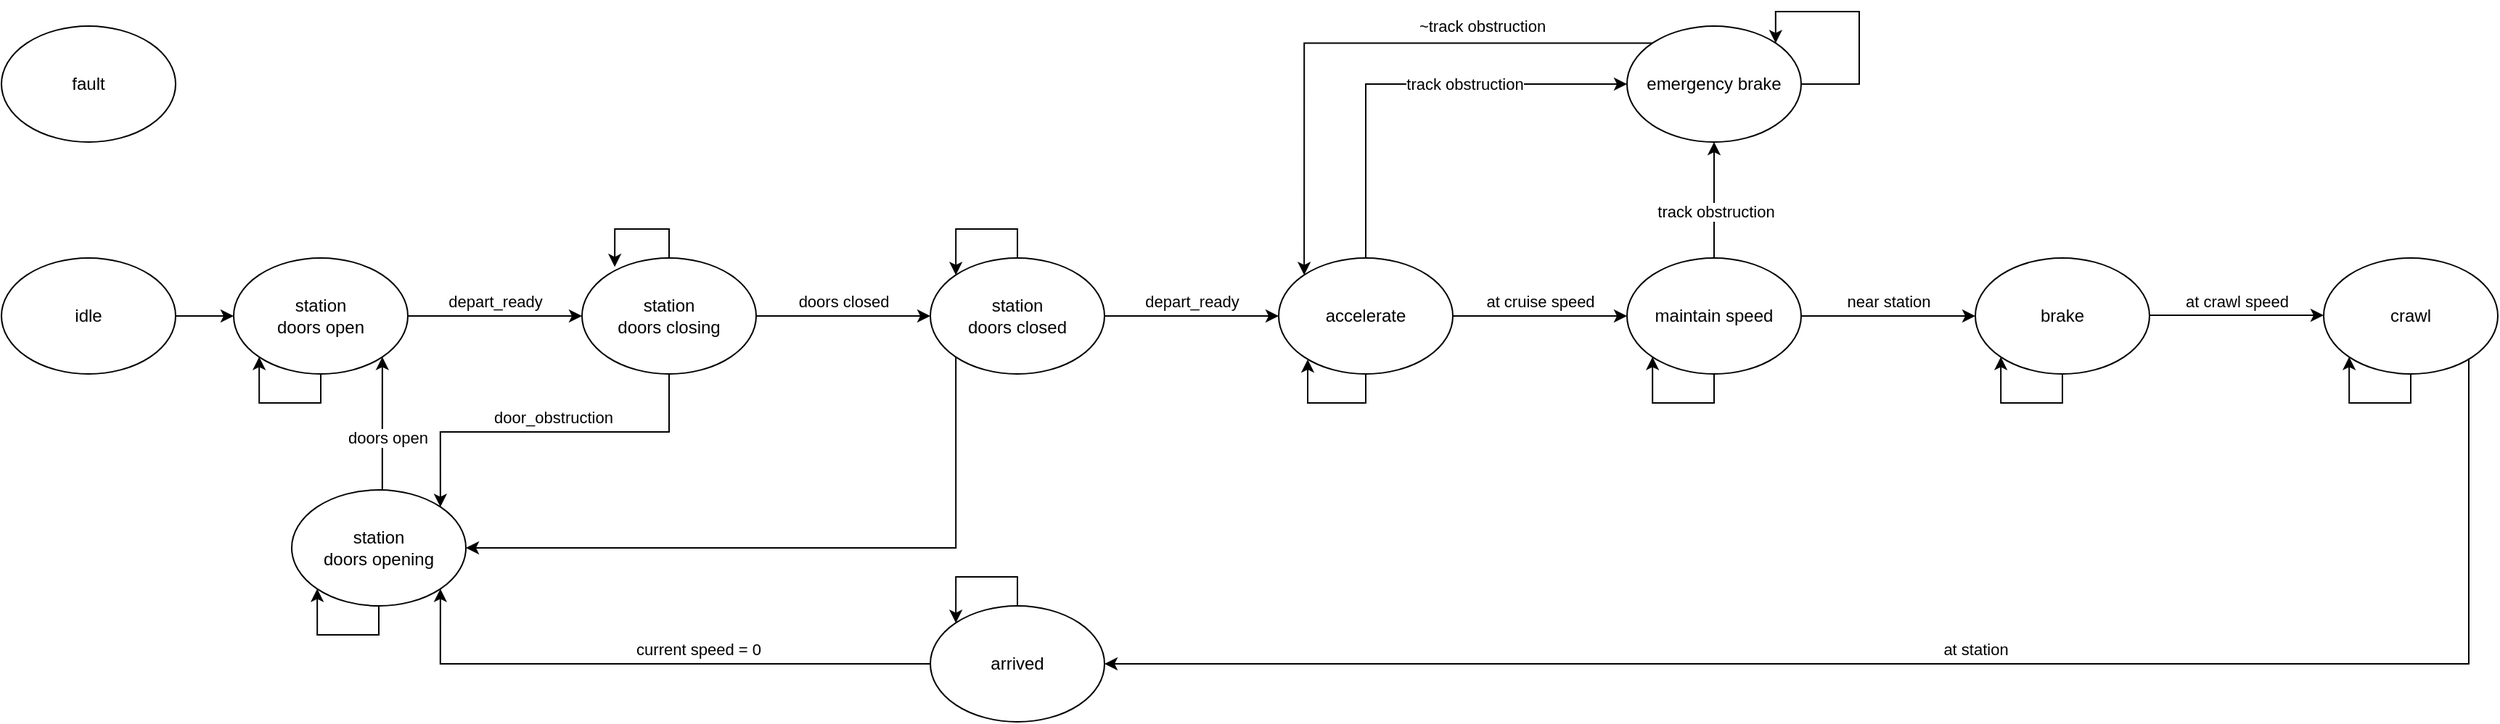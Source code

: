 <mxfile version="13.7.5" type="device"><diagram id="4xPBno5rkU-6BPbwYltw" name="Page-1"><mxGraphModel dx="1250" dy="1353" grid="1" gridSize="10" guides="1" tooltips="1" connect="1" arrows="1" fold="1" page="0" pageScale="1" pageWidth="850" pageHeight="1100" math="0" shadow="0"><root><mxCell id="0"/><mxCell id="1" parent="0"/><mxCell id="G5CualEOWfYQr4btxDzx-3" style="edgeStyle=orthogonalEdgeStyle;rounded=0;orthogonalLoop=1;jettySize=auto;html=1;entryX=0;entryY=0.5;entryDx=0;entryDy=0;" parent="1" source="G5CualEOWfYQr4btxDzx-1" target="G5CualEOWfYQr4btxDzx-2" edge="1"><mxGeometry relative="1" as="geometry"/></mxCell><mxCell id="G5CualEOWfYQr4btxDzx-1" value="idle" style="ellipse;whiteSpace=wrap;html=1;" parent="1" vertex="1"><mxGeometry x="-120" y="120" width="120" height="80" as="geometry"/></mxCell><mxCell id="G5CualEOWfYQr4btxDzx-6" style="edgeStyle=orthogonalEdgeStyle;rounded=0;orthogonalLoop=1;jettySize=auto;html=1;entryX=0;entryY=0.5;entryDx=0;entryDy=0;" parent="1" source="G5CualEOWfYQr4btxDzx-2" target="G5CualEOWfYQr4btxDzx-5" edge="1"><mxGeometry relative="1" as="geometry"/></mxCell><mxCell id="G5CualEOWfYQr4btxDzx-29" value="depart_ready" style="edgeLabel;html=1;align=center;verticalAlign=middle;resizable=0;points=[];" parent="G5CualEOWfYQr4btxDzx-6" vertex="1" connectable="0"><mxGeometry x="0.282" y="2" relative="1" as="geometry"><mxPoint x="-17.24" y="-8" as="offset"/></mxGeometry></mxCell><mxCell id="G5CualEOWfYQr4btxDzx-2" value="station&lt;br&gt;doors open" style="ellipse;whiteSpace=wrap;html=1;" parent="1" vertex="1"><mxGeometry x="40" y="120" width="120" height="80" as="geometry"/></mxCell><mxCell id="G5CualEOWfYQr4btxDzx-8" style="edgeStyle=orthogonalEdgeStyle;rounded=0;orthogonalLoop=1;jettySize=auto;html=1;entryX=0;entryY=0.5;entryDx=0;entryDy=0;" parent="1" source="G5CualEOWfYQr4btxDzx-5" target="G5CualEOWfYQr4btxDzx-7" edge="1"><mxGeometry relative="1" as="geometry"/></mxCell><mxCell id="G5CualEOWfYQr4btxDzx-59" style="edgeStyle=orthogonalEdgeStyle;rounded=0;orthogonalLoop=1;jettySize=auto;html=1;entryX=1;entryY=0;entryDx=0;entryDy=0;" parent="1" source="G5CualEOWfYQr4btxDzx-5" target="G5CualEOWfYQr4btxDzx-53" edge="1"><mxGeometry relative="1" as="geometry"><Array as="points"><mxPoint x="340" y="240"/><mxPoint x="182" y="240"/></Array></mxGeometry></mxCell><mxCell id="G5CualEOWfYQr4btxDzx-60" value="door_obstruction" style="edgeLabel;html=1;align=center;verticalAlign=middle;resizable=0;points=[];" parent="G5CualEOWfYQr4btxDzx-59" vertex="1" connectable="0"><mxGeometry x="-0.285" y="-1" relative="1" as="geometry"><mxPoint x="-30.83" y="-9" as="offset"/></mxGeometry></mxCell><mxCell id="G5CualEOWfYQr4btxDzx-5" value="station&lt;br&gt;doors closing" style="ellipse;whiteSpace=wrap;html=1;" parent="1" vertex="1"><mxGeometry x="280" y="120" width="120" height="80" as="geometry"/></mxCell><mxCell id="G5CualEOWfYQr4btxDzx-12" style="edgeStyle=orthogonalEdgeStyle;rounded=0;orthogonalLoop=1;jettySize=auto;html=1;entryX=0;entryY=0.5;entryDx=0;entryDy=0;" parent="1" source="G5CualEOWfYQr4btxDzx-7" target="G5CualEOWfYQr4btxDzx-11" edge="1"><mxGeometry relative="1" as="geometry"/></mxCell><mxCell id="1Pv_SaKGkSk0e1tLULSW-1" style="edgeStyle=orthogonalEdgeStyle;rounded=0;orthogonalLoop=1;jettySize=auto;html=1;exitX=0;exitY=1;exitDx=0;exitDy=0;entryX=1;entryY=0.5;entryDx=0;entryDy=0;" parent="1" source="G5CualEOWfYQr4btxDzx-7" target="G5CualEOWfYQr4btxDzx-53" edge="1"><mxGeometry relative="1" as="geometry"><Array as="points"><mxPoint x="538" y="320"/></Array></mxGeometry></mxCell><mxCell id="G5CualEOWfYQr4btxDzx-7" value="station&lt;br&gt;doors closed" style="ellipse;whiteSpace=wrap;html=1;" parent="1" vertex="1"><mxGeometry x="520" y="120" width="120" height="80" as="geometry"/></mxCell><mxCell id="G5CualEOWfYQr4btxDzx-14" style="edgeStyle=orthogonalEdgeStyle;rounded=0;orthogonalLoop=1;jettySize=auto;html=1;entryX=0;entryY=0.5;entryDx=0;entryDy=0;" parent="1" source="G5CualEOWfYQr4btxDzx-11" target="G5CualEOWfYQr4btxDzx-13" edge="1"><mxGeometry relative="1" as="geometry"/></mxCell><mxCell id="G5CualEOWfYQr4btxDzx-36" value="at cruise speed" style="edgeLabel;html=1;align=center;verticalAlign=middle;resizable=0;points=[];" parent="G5CualEOWfYQr4btxDzx-14" vertex="1" connectable="0"><mxGeometry x="0.133" relative="1" as="geometry"><mxPoint x="-8.28" y="-10" as="offset"/></mxGeometry></mxCell><mxCell id="G5CualEOWfYQr4btxDzx-40" style="edgeStyle=orthogonalEdgeStyle;rounded=0;orthogonalLoop=1;jettySize=auto;html=1;entryX=0;entryY=0.5;entryDx=0;entryDy=0;" parent="1" source="G5CualEOWfYQr4btxDzx-11" target="G5CualEOWfYQr4btxDzx-38" edge="1"><mxGeometry relative="1" as="geometry"><mxPoint x="800" y="-10" as="targetPoint"/><Array as="points"><mxPoint x="820"/></Array></mxGeometry></mxCell><mxCell id="G5CualEOWfYQr4btxDzx-42" value="track obstruction" style="edgeLabel;html=1;align=center;verticalAlign=middle;resizable=0;points=[];" parent="G5CualEOWfYQr4btxDzx-40" vertex="1" connectable="0"><mxGeometry x="0.253" relative="1" as="geometry"><mxPoint as="offset"/></mxGeometry></mxCell><mxCell id="G5CualEOWfYQr4btxDzx-11" value="accelerate" style="ellipse;whiteSpace=wrap;html=1;" parent="1" vertex="1"><mxGeometry x="760" y="120" width="120" height="80" as="geometry"/></mxCell><mxCell id="G5CualEOWfYQr4btxDzx-15" style="edgeStyle=orthogonalEdgeStyle;rounded=0;orthogonalLoop=1;jettySize=auto;html=1;entryX=0;entryY=0.5;entryDx=0;entryDy=0;" parent="1" source="G5CualEOWfYQr4btxDzx-13" target="G5CualEOWfYQr4btxDzx-18" edge="1"><mxGeometry relative="1" as="geometry"><mxPoint x="1160" y="160" as="targetPoint"/></mxGeometry></mxCell><mxCell id="G5CualEOWfYQr4btxDzx-37" value="near station" style="edgeLabel;html=1;align=center;verticalAlign=middle;resizable=0;points=[];" parent="G5CualEOWfYQr4btxDzx-15" vertex="1" connectable="0"><mxGeometry x="-0.363" relative="1" as="geometry"><mxPoint x="21.9" y="-10" as="offset"/></mxGeometry></mxCell><mxCell id="G5CualEOWfYQr4btxDzx-39" style="edgeStyle=orthogonalEdgeStyle;rounded=0;orthogonalLoop=1;jettySize=auto;html=1;exitX=0.5;exitY=0;exitDx=0;exitDy=0;entryX=0.5;entryY=1;entryDx=0;entryDy=0;" parent="1" source="G5CualEOWfYQr4btxDzx-13" target="G5CualEOWfYQr4btxDzx-38" edge="1"><mxGeometry relative="1" as="geometry"/></mxCell><mxCell id="G5CualEOWfYQr4btxDzx-43" value="track obstruction" style="edgeLabel;html=1;align=center;verticalAlign=middle;resizable=0;points=[];" parent="G5CualEOWfYQr4btxDzx-39" vertex="1" connectable="0"><mxGeometry x="-0.197" y="-1" relative="1" as="geometry"><mxPoint as="offset"/></mxGeometry></mxCell><mxCell id="G5CualEOWfYQr4btxDzx-13" value="maintain speed" style="ellipse;whiteSpace=wrap;html=1;" parent="1" vertex="1"><mxGeometry x="1000" y="120" width="120" height="80" as="geometry"/></mxCell><mxCell id="G5CualEOWfYQr4btxDzx-16" style="edgeStyle=orthogonalEdgeStyle;rounded=0;orthogonalLoop=1;jettySize=auto;html=1;exitX=0.5;exitY=1;exitDx=0;exitDy=0;entryX=0;entryY=1;entryDx=0;entryDy=0;" parent="1" source="G5CualEOWfYQr4btxDzx-2" target="G5CualEOWfYQr4btxDzx-2" edge="1"><mxGeometry relative="1" as="geometry"/></mxCell><mxCell id="G5CualEOWfYQr4btxDzx-18" value="brake" style="ellipse;whiteSpace=wrap;html=1;" parent="1" vertex="1"><mxGeometry x="1240" y="120" width="120" height="80" as="geometry"/></mxCell><mxCell id="G5CualEOWfYQr4btxDzx-30" value="doors closed" style="edgeLabel;html=1;align=center;verticalAlign=middle;resizable=0;points=[];" parent="1" vertex="1" connectable="0"><mxGeometry x="460.001" y="150" as="geometry"/></mxCell><mxCell id="G5CualEOWfYQr4btxDzx-35" style="edgeStyle=orthogonalEdgeStyle;rounded=0;orthogonalLoop=1;jettySize=auto;html=1;entryX=0;entryY=1;entryDx=0;entryDy=0;exitX=0.5;exitY=1;exitDx=0;exitDy=0;" parent="1" source="G5CualEOWfYQr4btxDzx-11" edge="1"><mxGeometry relative="1" as="geometry"><mxPoint x="801" y="202" as="sourcePoint"/><mxPoint x="780.004" y="190.004" as="targetPoint"/><Array as="points"><mxPoint x="820" y="220"/><mxPoint x="780" y="220"/></Array></mxGeometry></mxCell><mxCell id="G5CualEOWfYQr4btxDzx-41" style="edgeStyle=orthogonalEdgeStyle;rounded=0;orthogonalLoop=1;jettySize=auto;html=1;exitX=0;exitY=0;exitDx=0;exitDy=0;entryX=0;entryY=0;entryDx=0;entryDy=0;" parent="1" source="G5CualEOWfYQr4btxDzx-38" target="G5CualEOWfYQr4btxDzx-11" edge="1"><mxGeometry relative="1" as="geometry"/></mxCell><mxCell id="G5CualEOWfYQr4btxDzx-45" style="edgeStyle=orthogonalEdgeStyle;rounded=0;orthogonalLoop=1;jettySize=auto;html=1;exitX=1;exitY=0.5;exitDx=0;exitDy=0;entryX=1;entryY=0;entryDx=0;entryDy=0;" parent="1" source="G5CualEOWfYQr4btxDzx-38" target="G5CualEOWfYQr4btxDzx-38" edge="1"><mxGeometry relative="1" as="geometry"><mxPoint x="1160" y="-50" as="targetPoint"/><Array as="points"><mxPoint x="1160"/><mxPoint x="1160" y="-50"/><mxPoint x="1102" y="-50"/></Array></mxGeometry></mxCell><mxCell id="G5CualEOWfYQr4btxDzx-46" value="~track obstruction" style="edgeLabel;html=1;align=center;verticalAlign=middle;resizable=0;points=[];" parent="G5CualEOWfYQr4btxDzx-45" vertex="1" connectable="0"><mxGeometry x="0.241" relative="1" as="geometry"><mxPoint x="-245" y="10" as="offset"/></mxGeometry></mxCell><mxCell id="G5CualEOWfYQr4btxDzx-38" value="emergency brake" style="ellipse;whiteSpace=wrap;html=1;" parent="1" vertex="1"><mxGeometry x="1000" y="-40" width="120" height="80" as="geometry"/></mxCell><mxCell id="G5CualEOWfYQr4btxDzx-47" style="edgeStyle=orthogonalEdgeStyle;rounded=0;orthogonalLoop=1;jettySize=auto;html=1;exitX=0.5;exitY=1;exitDx=0;exitDy=0;entryX=0;entryY=1;entryDx=0;entryDy=0;" parent="1" source="G5CualEOWfYQr4btxDzx-13" target="G5CualEOWfYQr4btxDzx-13" edge="1"><mxGeometry relative="1" as="geometry"/></mxCell><mxCell id="G5CualEOWfYQr4btxDzx-48" style="edgeStyle=orthogonalEdgeStyle;rounded=0;orthogonalLoop=1;jettySize=auto;html=1;exitX=0.5;exitY=1;exitDx=0;exitDy=0;entryX=0;entryY=1;entryDx=0;entryDy=0;" parent="1" source="G5CualEOWfYQr4btxDzx-18" target="G5CualEOWfYQr4btxDzx-18" edge="1"><mxGeometry relative="1" as="geometry"/></mxCell><mxCell id="G5CualEOWfYQr4btxDzx-54" style="edgeStyle=orthogonalEdgeStyle;rounded=0;orthogonalLoop=1;jettySize=auto;html=1;entryX=1;entryY=1;entryDx=0;entryDy=0;" parent="1" source="G5CualEOWfYQr4btxDzx-53" target="G5CualEOWfYQr4btxDzx-2" edge="1"><mxGeometry relative="1" as="geometry"><Array as="points"><mxPoint x="142" y="240"/></Array></mxGeometry></mxCell><mxCell id="G5CualEOWfYQr4btxDzx-57" value="doors open" style="edgeLabel;html=1;align=center;verticalAlign=middle;resizable=0;points=[];" parent="G5CualEOWfYQr4btxDzx-54" vertex="1" connectable="0"><mxGeometry x="-0.127" y="-4" relative="1" as="geometry"><mxPoint x="-1" y="4" as="offset"/></mxGeometry></mxCell><mxCell id="G5CualEOWfYQr4btxDzx-53" value="station&lt;br&gt;doors opening" style="ellipse;whiteSpace=wrap;html=1;" parent="1" vertex="1"><mxGeometry x="80" y="280" width="120" height="80" as="geometry"/></mxCell><mxCell id="G5CualEOWfYQr4btxDzx-56" style="edgeStyle=orthogonalEdgeStyle;rounded=0;orthogonalLoop=1;jettySize=auto;html=1;exitX=0.5;exitY=1;exitDx=0;exitDy=0;entryX=0;entryY=1;entryDx=0;entryDy=0;" parent="1" source="G5CualEOWfYQr4btxDzx-53" target="G5CualEOWfYQr4btxDzx-53" edge="1"><mxGeometry relative="1" as="geometry"/></mxCell><mxCell id="G5CualEOWfYQr4btxDzx-58" style="edgeStyle=orthogonalEdgeStyle;rounded=0;orthogonalLoop=1;jettySize=auto;html=1;entryX=0.188;entryY=0.077;entryDx=0;entryDy=0;entryPerimeter=0;" parent="1" source="G5CualEOWfYQr4btxDzx-5" target="G5CualEOWfYQr4btxDzx-5" edge="1"><mxGeometry relative="1" as="geometry"><Array as="points"><mxPoint x="340" y="100"/><mxPoint x="303" y="100"/></Array></mxGeometry></mxCell><mxCell id="1Pv_SaKGkSk0e1tLULSW-2" style="edgeStyle=orthogonalEdgeStyle;rounded=0;orthogonalLoop=1;jettySize=auto;html=1;exitX=0.5;exitY=0;exitDx=0;exitDy=0;entryX=0;entryY=0;entryDx=0;entryDy=0;" parent="1" source="G5CualEOWfYQr4btxDzx-7" target="G5CualEOWfYQr4btxDzx-7" edge="1"><mxGeometry relative="1" as="geometry"><Array as="points"><mxPoint x="580" y="100"/><mxPoint x="538" y="100"/></Array></mxGeometry></mxCell><mxCell id="1Pv_SaKGkSk0e1tLULSW-3" value="depart_ready" style="edgeLabel;html=1;align=center;verticalAlign=middle;resizable=0;points=[];" parent="1" vertex="1" connectable="0"><mxGeometry x="700" y="150" as="geometry"/></mxCell><mxCell id="1Pv_SaKGkSk0e1tLULSW-5" style="edgeStyle=orthogonalEdgeStyle;rounded=0;orthogonalLoop=1;jettySize=auto;html=1;entryX=1;entryY=1;entryDx=0;entryDy=0;" parent="1" source="1Pv_SaKGkSk0e1tLULSW-4" target="G5CualEOWfYQr4btxDzx-53" edge="1"><mxGeometry relative="1" as="geometry"><Array as="points"><mxPoint x="182" y="400"/></Array></mxGeometry></mxCell><mxCell id="1Pv_SaKGkSk0e1tLULSW-4" value="arrived" style="ellipse;whiteSpace=wrap;html=1;" parent="1" vertex="1"><mxGeometry x="520" y="360" width="120" height="80" as="geometry"/></mxCell><mxCell id="1Pv_SaKGkSk0e1tLULSW-7" style="edgeStyle=orthogonalEdgeStyle;rounded=0;orthogonalLoop=1;jettySize=auto;html=1;entryX=0;entryY=0;entryDx=0;entryDy=0;" parent="1" source="1Pv_SaKGkSk0e1tLULSW-4" target="1Pv_SaKGkSk0e1tLULSW-4" edge="1"><mxGeometry relative="1" as="geometry"><Array as="points"><mxPoint x="580" y="340"/><mxPoint x="538" y="340"/></Array></mxGeometry></mxCell><mxCell id="13smh1aFqd5npSlFRrS5-2" value="fault" style="ellipse;whiteSpace=wrap;html=1;" vertex="1" parent="1"><mxGeometry x="-120" y="-40" width="120" height="80" as="geometry"/></mxCell><mxCell id="13smh1aFqd5npSlFRrS5-7" style="edgeStyle=orthogonalEdgeStyle;rounded=0;orthogonalLoop=1;jettySize=auto;html=1;entryX=1;entryY=0.5;entryDx=0;entryDy=0;" edge="1" parent="1" source="13smh1aFqd5npSlFRrS5-3" target="1Pv_SaKGkSk0e1tLULSW-4"><mxGeometry relative="1" as="geometry"><mxPoint x="760" y="380" as="targetPoint"/><Array as="points"><mxPoint x="1580" y="400"/></Array></mxGeometry></mxCell><mxCell id="13smh1aFqd5npSlFRrS5-3" value="crawl" style="ellipse;whiteSpace=wrap;html=1;" vertex="1" parent="1"><mxGeometry x="1480" y="120" width="120" height="80" as="geometry"/></mxCell><mxCell id="13smh1aFqd5npSlFRrS5-4" style="edgeStyle=orthogonalEdgeStyle;rounded=0;orthogonalLoop=1;jettySize=auto;html=1;exitX=0.5;exitY=1;exitDx=0;exitDy=0;entryX=0;entryY=1;entryDx=0;entryDy=0;" edge="1" parent="1" source="13smh1aFqd5npSlFRrS5-3" target="13smh1aFqd5npSlFRrS5-3"><mxGeometry relative="1" as="geometry"/></mxCell><mxCell id="13smh1aFqd5npSlFRrS5-5" style="edgeStyle=orthogonalEdgeStyle;rounded=0;orthogonalLoop=1;jettySize=auto;html=1;entryX=0;entryY=0.5;entryDx=0;entryDy=0;" edge="1" parent="1"><mxGeometry relative="1" as="geometry"><mxPoint x="1360" y="159.5" as="sourcePoint"/><mxPoint x="1480" y="159.5" as="targetPoint"/></mxGeometry></mxCell><mxCell id="13smh1aFqd5npSlFRrS5-6" value="at crawl speed" style="edgeLabel;html=1;align=center;verticalAlign=middle;resizable=0;points=[];" vertex="1" connectable="0" parent="13smh1aFqd5npSlFRrS5-5"><mxGeometry x="0.133" relative="1" as="geometry"><mxPoint x="-8.28" y="-10" as="offset"/></mxGeometry></mxCell><mxCell id="13smh1aFqd5npSlFRrS5-8" value="at station" style="edgeLabel;html=1;align=center;verticalAlign=middle;resizable=0;points=[];" vertex="1" connectable="0" parent="1"><mxGeometry x="1240.003" y="390" as="geometry"/></mxCell><mxCell id="13smh1aFqd5npSlFRrS5-9" value="current speed = 0" style="edgeLabel;html=1;align=center;verticalAlign=middle;resizable=0;points=[];" vertex="1" connectable="0" parent="1"><mxGeometry x="360.003" y="390" as="geometry"/></mxCell></root></mxGraphModel></diagram></mxfile>
